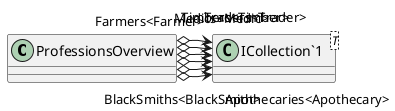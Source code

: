 @startuml
class ProfessionsOverview {
}
class "ICollection`1"<T> {
}
ProfessionsOverview o-> "Apothecaries<Apothecary>" "ICollection`1"
ProfessionsOverview o-> "BlackSmiths<BlackSmith>" "ICollection`1"
ProfessionsOverview o-> "Farmers<Farmer>" "ICollection`1"
ProfessionsOverview o-> "Medics<Medic>" "ICollection`1"
ProfessionsOverview o-> "Timbers<Timber>" "ICollection`1"
ProfessionsOverview o-> "Traders<Trader>" "ICollection`1"
@enduml
